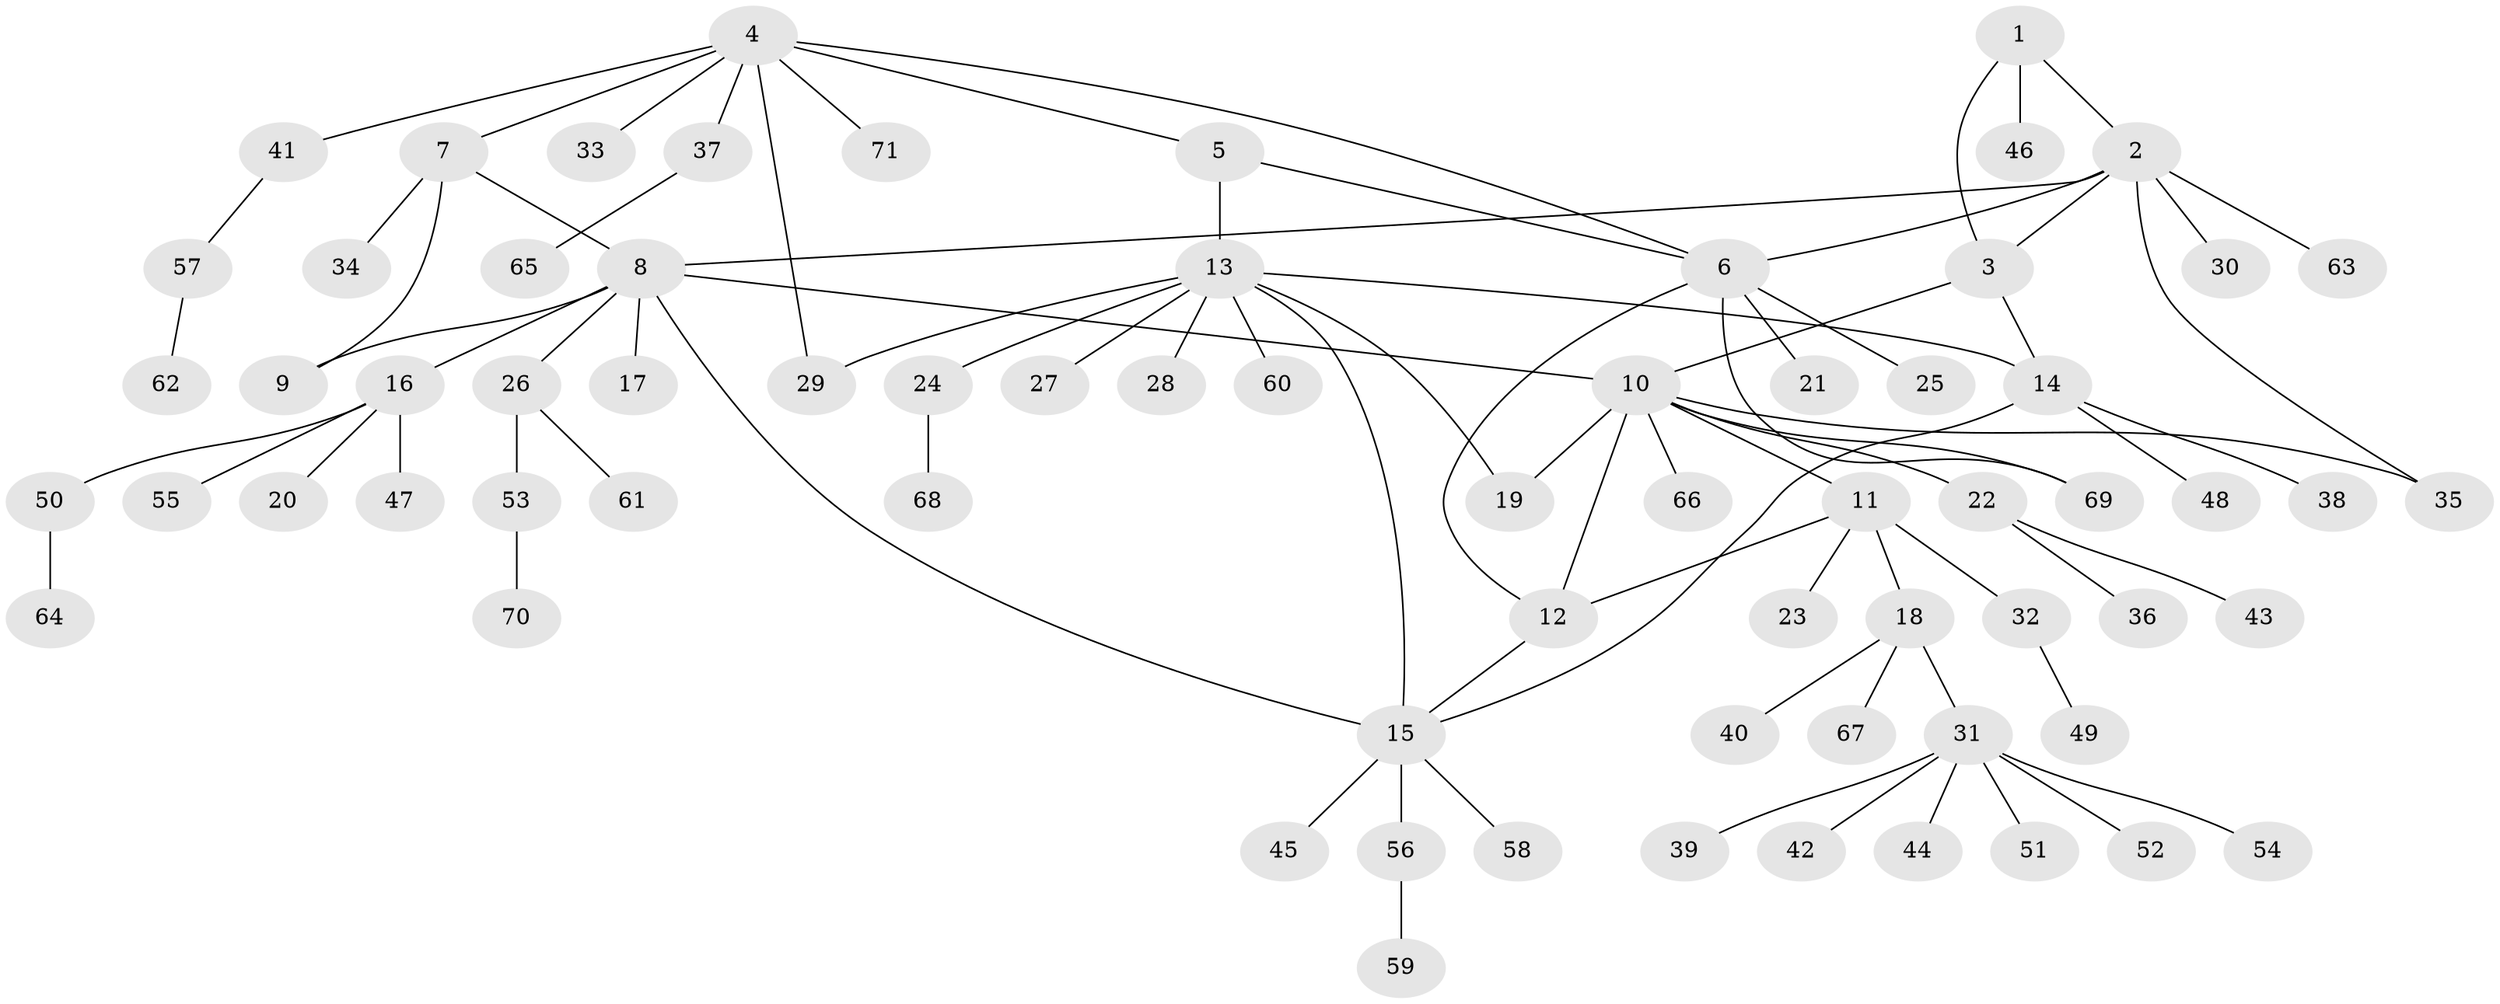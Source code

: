 // coarse degree distribution, {2: 0.12, 7: 0.04, 4: 0.08, 8: 0.04, 5: 0.04, 9: 0.02, 6: 0.04, 1: 0.58, 3: 0.04}
// Generated by graph-tools (version 1.1) at 2025/24/03/03/25 07:24:12]
// undirected, 71 vertices, 85 edges
graph export_dot {
graph [start="1"]
  node [color=gray90,style=filled];
  1;
  2;
  3;
  4;
  5;
  6;
  7;
  8;
  9;
  10;
  11;
  12;
  13;
  14;
  15;
  16;
  17;
  18;
  19;
  20;
  21;
  22;
  23;
  24;
  25;
  26;
  27;
  28;
  29;
  30;
  31;
  32;
  33;
  34;
  35;
  36;
  37;
  38;
  39;
  40;
  41;
  42;
  43;
  44;
  45;
  46;
  47;
  48;
  49;
  50;
  51;
  52;
  53;
  54;
  55;
  56;
  57;
  58;
  59;
  60;
  61;
  62;
  63;
  64;
  65;
  66;
  67;
  68;
  69;
  70;
  71;
  1 -- 2;
  1 -- 3;
  1 -- 46;
  2 -- 3;
  2 -- 6;
  2 -- 8;
  2 -- 30;
  2 -- 35;
  2 -- 63;
  3 -- 10;
  3 -- 14;
  4 -- 5;
  4 -- 6;
  4 -- 7;
  4 -- 29;
  4 -- 33;
  4 -- 37;
  4 -- 41;
  4 -- 71;
  5 -- 6;
  5 -- 13;
  6 -- 12;
  6 -- 21;
  6 -- 25;
  6 -- 69;
  7 -- 8;
  7 -- 9;
  7 -- 34;
  8 -- 9;
  8 -- 10;
  8 -- 15;
  8 -- 16;
  8 -- 17;
  8 -- 26;
  10 -- 11;
  10 -- 12;
  10 -- 19;
  10 -- 22;
  10 -- 35;
  10 -- 66;
  10 -- 69;
  11 -- 12;
  11 -- 18;
  11 -- 23;
  11 -- 32;
  12 -- 15;
  13 -- 14;
  13 -- 15;
  13 -- 19;
  13 -- 24;
  13 -- 27;
  13 -- 28;
  13 -- 29;
  13 -- 60;
  14 -- 15;
  14 -- 38;
  14 -- 48;
  15 -- 45;
  15 -- 56;
  15 -- 58;
  16 -- 20;
  16 -- 47;
  16 -- 50;
  16 -- 55;
  18 -- 31;
  18 -- 40;
  18 -- 67;
  22 -- 36;
  22 -- 43;
  24 -- 68;
  26 -- 53;
  26 -- 61;
  31 -- 39;
  31 -- 42;
  31 -- 44;
  31 -- 51;
  31 -- 52;
  31 -- 54;
  32 -- 49;
  37 -- 65;
  41 -- 57;
  50 -- 64;
  53 -- 70;
  56 -- 59;
  57 -- 62;
}
